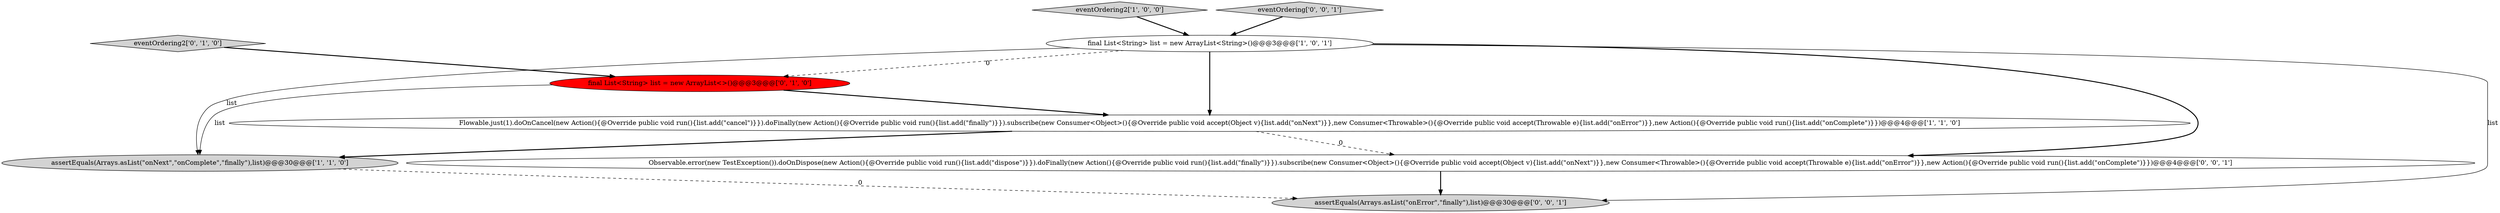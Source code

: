 digraph {
8 [style = filled, label = "assertEquals(Arrays.asList(\"onError\",\"finally\"),list)@@@30@@@['0', '0', '1']", fillcolor = lightgray, shape = ellipse image = "AAA0AAABBB3BBB"];
2 [style = filled, label = "eventOrdering2['1', '0', '0']", fillcolor = lightgray, shape = diamond image = "AAA0AAABBB1BBB"];
1 [style = filled, label = "Flowable.just(1).doOnCancel(new Action(){@Override public void run(){list.add(\"cancel\")}}).doFinally(new Action(){@Override public void run(){list.add(\"finally\")}}).subscribe(new Consumer<Object>(){@Override public void accept(Object v){list.add(\"onNext\")}},new Consumer<Throwable>(){@Override public void accept(Throwable e){list.add(\"onError\")}},new Action(){@Override public void run(){list.add(\"onComplete\")}})@@@4@@@['1', '1', '0']", fillcolor = white, shape = ellipse image = "AAA0AAABBB1BBB"];
0 [style = filled, label = "assertEquals(Arrays.asList(\"onNext\",\"onComplete\",\"finally\"),list)@@@30@@@['1', '1', '0']", fillcolor = lightgray, shape = ellipse image = "AAA0AAABBB1BBB"];
6 [style = filled, label = "eventOrdering['0', '0', '1']", fillcolor = lightgray, shape = diamond image = "AAA0AAABBB3BBB"];
3 [style = filled, label = "final List<String> list = new ArrayList<String>()@@@3@@@['1', '0', '1']", fillcolor = white, shape = ellipse image = "AAA0AAABBB1BBB"];
4 [style = filled, label = "eventOrdering2['0', '1', '0']", fillcolor = lightgray, shape = diamond image = "AAA0AAABBB2BBB"];
5 [style = filled, label = "final List<String> list = new ArrayList<>()@@@3@@@['0', '1', '0']", fillcolor = red, shape = ellipse image = "AAA1AAABBB2BBB"];
7 [style = filled, label = "Observable.error(new TestException()).doOnDispose(new Action(){@Override public void run(){list.add(\"dispose\")}}).doFinally(new Action(){@Override public void run(){list.add(\"finally\")}}).subscribe(new Consumer<Object>(){@Override public void accept(Object v){list.add(\"onNext\")}},new Consumer<Throwable>(){@Override public void accept(Throwable e){list.add(\"onError\")}},new Action(){@Override public void run(){list.add(\"onComplete\")}})@@@4@@@['0', '0', '1']", fillcolor = white, shape = ellipse image = "AAA0AAABBB3BBB"];
3->0 [style = solid, label="list"];
3->5 [style = dashed, label="0"];
6->3 [style = bold, label=""];
5->1 [style = bold, label=""];
0->8 [style = dashed, label="0"];
5->0 [style = solid, label="list"];
1->0 [style = bold, label=""];
1->7 [style = dashed, label="0"];
3->1 [style = bold, label=""];
3->7 [style = bold, label=""];
7->8 [style = bold, label=""];
3->8 [style = solid, label="list"];
4->5 [style = bold, label=""];
2->3 [style = bold, label=""];
}
